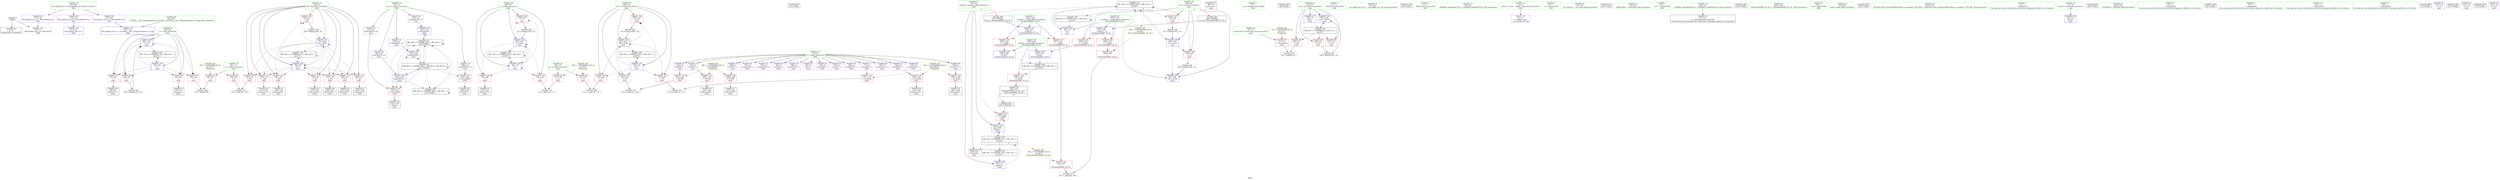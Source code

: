 digraph "SVFG" {
	label="SVFG";

	Node0x555d00a68c20 [shape=record,color=grey,label="{NodeID: 0\nNullPtr}"];
	Node0x555d00a68c20 -> Node0x555d00a84d80[style=solid];
	Node0x555d00a68c20 -> Node0x555d00a8bc40[style=solid];
	Node0x555d00a85530 [shape=record,color=red,label="{NodeID: 97\n97\<--60\n\<--i\nmain\n}"];
	Node0x555d00a85530 -> Node0x555d00a85120[style=solid];
	Node0x555d00a83680 [shape=record,color=green,label="{NodeID: 14\n10\<--11\nvis\<--vis_field_insensitive\nGlob }"];
	Node0x555d00a83680 -> Node0x555d00a87b40[style=solid];
	Node0x555d00a83680 -> Node0x555d00a87c10[style=solid];
	Node0x555d00a83680 -> Node0x555d00a87ce0[style=solid];
	Node0x555d00a83680 -> Node0x555d00a87db0[style=solid];
	Node0x555d00a83680 -> Node0x555d00a87e80[style=solid];
	Node0x555d00a86090 [shape=record,color=red,label="{NodeID: 111\n145\<--70\n\<--j22\nmain\n}"];
	Node0x555d00a86090 -> Node0x555d00a85390[style=solid];
	Node0x555d00a842d0 [shape=record,color=green,label="{NodeID: 28\n64\<--65\ni10\<--i10_field_insensitive\nmain\n}"];
	Node0x555d00a842d0 -> Node0x555d00a857a0[style=solid];
	Node0x555d00a842d0 -> Node0x555d00a85870[style=solid];
	Node0x555d00a842d0 -> Node0x555d00a85940[style=solid];
	Node0x555d00a842d0 -> Node0x555d00a85a10[style=solid];
	Node0x555d00a842d0 -> Node0x555d00a8c150[style=solid];
	Node0x555d00a842d0 -> Node0x555d00a8cb10[style=solid];
	Node0x555d00ab0070 [shape=record,color=black,label="{NodeID: 291\n84 = PHI()\n}"];
	Node0x555d00a90e50 [shape=record,color=grey,label="{NodeID: 208\n90 = cmp(88, 89, )\n}"];
	Node0x555d00a8b3c0 [shape=record,color=red,label="{NodeID: 125\n206\<--203\n\<--call63\nmain\n}"];
	Node0x555d00a8b3c0 -> Node0x555d00a8ca40[style=solid];
	Node0x555d00a84f80 [shape=record,color=black,label="{NodeID: 42\n49\<--73\nmain_ret\<--\nmain\n}"];
	Node0x555d00a8bfb0 [shape=record,color=blue,label="{NodeID: 139\n60\<--104\ni\<--inc\nmain\n}"];
	Node0x555d00a8bfb0 -> Node0x555d00a88b40[style=dashed];
	Node0x555d00a8bfb0 -> Node0x555d00a85460[style=dashed];
	Node0x555d00a8bfb0 -> Node0x555d00a85530[style=dashed];
	Node0x555d00a8bfb0 -> Node0x555d00a85600[style=dashed];
	Node0x555d00a8bfb0 -> Node0x555d00a8bfb0[style=dashed];
	Node0x555d00a8bfb0 -> Node0x555d00a9cac0[style=dashed];
	Node0x555d00a86b00 [shape=record,color=black,label="{NodeID: 56\n187\<--186\nidxprom53\<--\nmain\n}"];
	Node0x555d00a9e8c0 [shape=record,color=black,label="{NodeID: 236\nMR_28V_2 = PHI(MR_28V_3, MR_28V_1, )\npts\{110000 \}\n}"];
	Node0x555d00a9e8c0 -> Node0x555d00a989c0[style=dashed];
	Node0x555d00a9e8c0 -> Node0x555d00a9e8c0[style=dashed];
	Node0x555d00a8cb10 [shape=record,color=blue,label="{NodeID: 153\n64\<--210\ni10\<--inc65\nmain\n}"];
	Node0x555d00a8cb10 -> Node0x555d00a857a0[style=dashed];
	Node0x555d00a8cb10 -> Node0x555d00a85870[style=dashed];
	Node0x555d00a8cb10 -> Node0x555d00a85940[style=dashed];
	Node0x555d00a8cb10 -> Node0x555d00a85a10[style=dashed];
	Node0x555d00a8cb10 -> Node0x555d00a8cb10[style=dashed];
	Node0x555d00a8cb10 -> Node0x555d00a9d4c0[style=dashed];
	Node0x555d00a87660 [shape=record,color=purple,label="{NodeID: 70\n170\<--8\narrayidx42\<--v\nmain\n}"];
	Node0x555d00a881c0 [shape=record,color=purple,label="{NodeID: 84\n271\<--20\nllvm.global_ctors_0\<--llvm.global_ctors\nGlob }"];
	Node0x555d00a881c0 -> Node0x555d00a8ba40[style=solid];
	Node0x555d00a68f70 [shape=record,color=green,label="{NodeID: 1\n7\<--1\n__dso_handle\<--dummyObj\nGlob }"];
	Node0x555d00a85600 [shape=record,color=red,label="{NodeID: 98\n103\<--60\n\<--i\nmain\n}"];
	Node0x555d00a85600 -> Node0x555d00a899b0[style=solid];
	Node0x555d00a83750 [shape=record,color=green,label="{NodeID: 15\n20\<--24\nllvm.global_ctors\<--llvm.global_ctors_field_insensitive\nGlob }"];
	Node0x555d00a83750 -> Node0x555d00a881c0[style=solid];
	Node0x555d00a83750 -> Node0x555d00a882c0[style=solid];
	Node0x555d00a83750 -> Node0x555d00a883c0[style=solid];
	Node0x555d00a86160 [shape=record,color=red,label="{NodeID: 112\n155\<--70\n\<--j22\nmain\n}"];
	Node0x555d00a86160 -> Node0x555d00a86620[style=solid];
	Node0x555d00a843a0 [shape=record,color=green,label="{NodeID: 29\n66\<--67\nj\<--j_field_insensitive\nmain\n}"];
	Node0x555d00a843a0 -> Node0x555d00a85ae0[style=solid];
	Node0x555d00a843a0 -> Node0x555d00a85bb0[style=solid];
	Node0x555d00a843a0 -> Node0x555d00a85c80[style=solid];
	Node0x555d00a843a0 -> Node0x555d00a8c220[style=solid];
	Node0x555d00a843a0 -> Node0x555d00a8c3c0[style=solid];
	Node0x555d00ab01d0 [shape=record,color=black,label="{NodeID: 292\n85 = PHI()\n}"];
	Node0x555d00a90fd0 [shape=record,color=grey,label="{NodeID: 209\n112 = cmp(110, 111, )\n}"];
	Node0x555d00a8b490 [shape=record,color=red,label="{NodeID: 126\n259\<--239\n\<--retval\n_ZSt3maxIiERKT_S2_S2_\n}"];
	Node0x555d00a8b490 -> Node0x555d00a86ca0[style=solid];
	Node0x555d00a85050 [shape=record,color=black,label="{NodeID: 43\n93\<--92\nidxprom\<--\nmain\n}"];
	Node0x555d00a8c080 [shape=record,color=blue,label="{NodeID: 140\n62\<--73\nsolution\<--\nmain\n}"];
	Node0x555d00a8c080 -> Node0x555d00a98ec0[style=dashed];
	Node0x555d00a86bd0 [shape=record,color=black,label="{NodeID: 57\n191\<--190\nidxprom56\<--\nmain\n}"];
	Node0x555d00a9edc0 [shape=record,color=black,label="{NodeID: 237\nMR_20V_5 = PHI(MR_20V_9, MR_20V_4, )\npts\{69 \}\n|{|<s8>8}}"];
	Node0x555d00a9edc0 -> Node0x555d00a85d50[style=dashed];
	Node0x555d00a9edc0 -> Node0x555d00a85e20[style=dashed];
	Node0x555d00a9edc0 -> Node0x555d00a8b3c0[style=dashed];
	Node0x555d00a9edc0 -> Node0x555d00a8c490[style=dashed];
	Node0x555d00a9edc0 -> Node0x555d00a8c700[style=dashed];
	Node0x555d00a9edc0 -> Node0x555d00a8c8a0[style=dashed];
	Node0x555d00a9edc0 -> Node0x555d00a9dec0[style=dashed];
	Node0x555d00a9edc0 -> Node0x555d00a9edc0[style=dashed];
	Node0x555d00a9edc0:s8 -> Node0x555d00aa2050[style=dashed,color=red];
	Node0x555d00a8cbe0 [shape=record,color=blue,label="{NodeID: 154\n54\<--229\ntest\<--inc73\nmain\n}"];
	Node0x555d00a8cbe0 -> Node0x555d00a9c5c0[style=dashed];
	Node0x555d00a87730 [shape=record,color=purple,label="{NodeID: 71\n171\<--8\nsecond43\<--v\nmain\n}"];
	Node0x555d00a87730 -> Node0x555d00a8b080[style=solid];
	Node0x555d00a882c0 [shape=record,color=purple,label="{NodeID: 85\n272\<--20\nllvm.global_ctors_1\<--llvm.global_ctors\nGlob }"];
	Node0x555d00a882c0 -> Node0x555d00a8bb40[style=solid];
	Node0x555d00a692e0 [shape=record,color=green,label="{NodeID: 2\n12\<--1\n_ZSt3cin\<--dummyObj\nGlob }"];
	Node0x555d00a856d0 [shape=record,color=red,label="{NodeID: 99\n223\<--62\n\<--solution\nmain\n}"];
	Node0x555d00a83820 [shape=record,color=green,label="{NodeID: 16\n25\<--26\n__cxx_global_var_init\<--__cxx_global_var_init_field_insensitive\n}"];
	Node0x555d00a86230 [shape=record,color=red,label="{NodeID: 113\n168\<--70\n\<--j22\nmain\n}"];
	Node0x555d00a86230 -> Node0x555d00a867c0[style=solid];
	Node0x555d00a84470 [shape=record,color=green,label="{NodeID: 30\n68\<--69\ncrt\<--crt_field_insensitive\nmain\n|{|<s5>8}}"];
	Node0x555d00a84470 -> Node0x555d00a85d50[style=solid];
	Node0x555d00a84470 -> Node0x555d00a85e20[style=solid];
	Node0x555d00a84470 -> Node0x555d00a8c490[style=solid];
	Node0x555d00a84470 -> Node0x555d00a8c700[style=solid];
	Node0x555d00a84470 -> Node0x555d00a8c8a0[style=solid];
	Node0x555d00a84470:s5 -> Node0x555d00aaf820[style=solid,color=red];
	Node0x555d00ab02a0 [shape=record,color=black,label="{NodeID: 293\n96 = PHI()\n}"];
	Node0x555d00a91150 [shape=record,color=grey,label="{NodeID: 210\n82 = cmp(80, 81, )\n}"];
	Node0x555d00a8b560 [shape=record,color=red,label="{NodeID: 127\n247\<--241\n\<--__a.addr\n_ZSt3maxIiERKT_S2_S2_\n}"];
	Node0x555d00a8b560 -> Node0x555d00a8b8a0[style=solid];
	Node0x555d00a85120 [shape=record,color=black,label="{NodeID: 44\n98\<--97\nidxprom7\<--\nmain\n}"];
	Node0x555d00a8c150 [shape=record,color=blue,label="{NodeID: 141\n64\<--78\ni10\<--\nmain\n}"];
	Node0x555d00a8c150 -> Node0x555d00a857a0[style=dashed];
	Node0x555d00a8c150 -> Node0x555d00a85870[style=dashed];
	Node0x555d00a8c150 -> Node0x555d00a85940[style=dashed];
	Node0x555d00a8c150 -> Node0x555d00a85a10[style=dashed];
	Node0x555d00a8c150 -> Node0x555d00a8cb10[style=dashed];
	Node0x555d00a8c150 -> Node0x555d00a9d4c0[style=dashed];
	Node0x555d00a86ca0 [shape=record,color=black,label="{NodeID: 58\n236\<--259\n_ZSt3maxIiERKT_S2_S2__ret\<--\n_ZSt3maxIiERKT_S2_S2_\n|{<s0>8}}"];
	Node0x555d00a86ca0:s0 -> Node0x555d00ab03d0[style=solid,color=blue];
	Node0x555d00a8ccb0 [shape=record,color=blue,label="{NodeID: 155\n241\<--237\n__a.addr\<--__a\n_ZSt3maxIiERKT_S2_S2_\n}"];
	Node0x555d00a8ccb0 -> Node0x555d00a8b560[style=dashed];
	Node0x555d00a8ccb0 -> Node0x555d00a8b630[style=dashed];
	Node0x555d00a87800 [shape=record,color=purple,label="{NodeID: 72\n178\<--8\narrayidx47\<--v\nmain\n}"];
	Node0x555d00aa1db0 [shape=record,color=yellow,style=double,label="{NodeID: 252\n24V_1 = ENCHI(MR_24V_0)\npts\{90000 \}\nFun[main]}"];
	Node0x555d00aa1db0 -> Node0x555d00a8ad40[style=dashed];
	Node0x555d00aa1db0 -> Node0x555d00a8b150[style=dashed];
	Node0x555d00aa1db0 -> Node0x555d00a8b2f0[style=dashed];
	Node0x555d00a883c0 [shape=record,color=purple,label="{NodeID: 86\n273\<--20\nllvm.global_ctors_2\<--llvm.global_ctors\nGlob }"];
	Node0x555d00a883c0 -> Node0x555d00a8bc40[style=solid];
	Node0x555d00a69370 [shape=record,color=green,label="{NodeID: 3\n13\<--1\n_ZSt4cout\<--dummyObj\nGlob }"];
	Node0x555d00a857a0 [shape=record,color=red,label="{NodeID: 100\n110\<--64\n\<--i10\nmain\n}"];
	Node0x555d00a857a0 -> Node0x555d00a90fd0[style=solid];
	Node0x555d00a83920 [shape=record,color=green,label="{NodeID: 17\n29\<--30\n_ZNSt8ios_base4InitC1Ev\<--_ZNSt8ios_base4InitC1Ev_field_insensitive\n}"];
	Node0x555d00a86300 [shape=record,color=red,label="{NodeID: 114\n176\<--70\n\<--j22\nmain\n}"];
	Node0x555d00a86300 -> Node0x555d00a86890[style=solid];
	Node0x555d00a84540 [shape=record,color=green,label="{NodeID: 31\n70\<--71\nj22\<--j22_field_insensitive\nmain\n}"];
	Node0x555d00a84540 -> Node0x555d00a85ef0[style=solid];
	Node0x555d00a84540 -> Node0x555d00a85fc0[style=solid];
	Node0x555d00a84540 -> Node0x555d00a86090[style=solid];
	Node0x555d00a84540 -> Node0x555d00a86160[style=solid];
	Node0x555d00a84540 -> Node0x555d00a86230[style=solid];
	Node0x555d00a84540 -> Node0x555d00a86300[style=solid];
	Node0x555d00a84540 -> Node0x555d00a863d0[style=solid];
	Node0x555d00a84540 -> Node0x555d00a8ac70[style=solid];
	Node0x555d00a84540 -> Node0x555d00a8c560[style=solid];
	Node0x555d00a84540 -> Node0x555d00a8c970[style=solid];
	Node0x555d00ab03d0 [shape=record,color=black,label="{NodeID: 294\n203 = PHI(236, )\n}"];
	Node0x555d00ab03d0 -> Node0x555d00a8b3c0[style=solid];
	Node0x555d00a912d0 [shape=record,color=grey,label="{NodeID: 211\n251 = cmp(248, 250, )\n}"];
	Node0x555d00a8b630 [shape=record,color=red,label="{NodeID: 128\n256\<--241\n\<--__a.addr\n_ZSt3maxIiERKT_S2_S2_\n}"];
	Node0x555d00a8b630 -> Node0x555d00a8cf20[style=solid];
	Node0x555d00a851f0 [shape=record,color=black,label="{NodeID: 45\n121\<--120\nidxprom17\<--\nmain\n}"];
	Node0x555d00a8c220 [shape=record,color=blue,label="{NodeID: 142\n66\<--78\nj\<--\nmain\n}"];
	Node0x555d00a8c220 -> Node0x555d00a85ae0[style=dashed];
	Node0x555d00a8c220 -> Node0x555d00a85bb0[style=dashed];
	Node0x555d00a8c220 -> Node0x555d00a85c80[style=dashed];
	Node0x555d00a8c220 -> Node0x555d00a8c220[style=dashed];
	Node0x555d00a8c220 -> Node0x555d00a8c3c0[style=dashed];
	Node0x555d00a8c220 -> Node0x555d00a9d9c0[style=dashed];
	Node0x555d00a86d70 [shape=record,color=purple,label="{NodeID: 59\n31\<--4\n\<--_ZStL8__ioinit\n__cxx_global_var_init\n}"];
	Node0x555d00a8cd80 [shape=record,color=blue,label="{NodeID: 156\n243\<--238\n__b.addr\<--__b\n_ZSt3maxIiERKT_S2_S2_\n}"];
	Node0x555d00a8cd80 -> Node0x555d00a8b700[style=dashed];
	Node0x555d00a8cd80 -> Node0x555d00a8b7d0[style=dashed];
	Node0x555d00a878d0 [shape=record,color=purple,label="{NodeID: 73\n179\<--8\nfirst48\<--v\nmain\n}"];
	Node0x555d00a878d0 -> Node0x555d00a8b150[style=solid];
	Node0x555d00aa1e90 [shape=record,color=yellow,style=double,label="{NodeID: 253\n26V_1 = ENCHI(MR_26V_0)\npts\{90001 \}\nFun[main]}"];
	Node0x555d00aa1e90 -> Node0x555d00a8ae10[style=dashed];
	Node0x555d00aa1e90 -> Node0x555d00a8afb0[style=dashed];
	Node0x555d00aa1e90 -> Node0x555d00a8b080[style=dashed];
	Node0x555d00a884c0 [shape=record,color=red,label="{NodeID: 87\n81\<--52\n\<--testsCount\nmain\n}"];
	Node0x555d00a884c0 -> Node0x555d00a91150[style=solid];
	Node0x555d00a69070 [shape=record,color=green,label="{NodeID: 4\n14\<--1\n.str\<--dummyObj\nGlob }"];
	Node0x555d00a85870 [shape=record,color=red,label="{NodeID: 101\n142\<--64\n\<--i10\nmain\n}"];
	Node0x555d00a85870 -> Node0x555d00a915d0[style=solid];
	Node0x555d00a83a20 [shape=record,color=green,label="{NodeID: 18\n35\<--36\n__cxa_atexit\<--__cxa_atexit_field_insensitive\n}"];
	Node0x555d0081d340 [shape=record,color=black,label="{NodeID: 281\n214 = PHI()\n}"];
	Node0x555d00a863d0 [shape=record,color=red,label="{NodeID: 115\n186\<--70\n\<--j22\nmain\n}"];
	Node0x555d00a863d0 -> Node0x555d00a86b00[style=solid];
	Node0x555d00a84610 [shape=record,color=green,label="{NodeID: 32\n75\<--76\n_ZNSirsERi\<--_ZNSirsERi_field_insensitive\n}"];
	Node0x555d00a91450 [shape=record,color=grey,label="{NodeID: 212\n174 = cmp(172, 173, )\n}"];
	Node0x555d00a8b700 [shape=record,color=red,label="{NodeID: 129\n249\<--243\n\<--__b.addr\n_ZSt3maxIiERKT_S2_S2_\n}"];
	Node0x555d00a8b700 -> Node0x555d00a8b970[style=solid];
	Node0x555d00a852c0 [shape=record,color=black,label="{NodeID: 46\n138\<--137\nidxprom26\<--\nmain\n}"];
	Node0x555d00a8c2f0 [shape=record,color=blue,label="{NodeID: 143\n122\<--124\narrayidx18\<--\nmain\n}"];
	Node0x555d00a8c2f0 -> Node0x555d00a989c0[style=dashed];
	Node0x555d00a86e40 [shape=record,color=purple,label="{NodeID: 60\n94\<--8\narrayidx\<--v\nmain\n}"];
	Node0x555d00a9fcc0 [shape=record,color=black,label="{NodeID: 240\nMR_32V_3 = PHI(MR_32V_4, MR_32V_2, )\npts\{240 \}\n}"];
	Node0x555d00a9fcc0 -> Node0x555d00a8b490[style=dashed];
	Node0x555d00a8ce50 [shape=record,color=blue,label="{NodeID: 157\n239\<--253\nretval\<--\n_ZSt3maxIiERKT_S2_S2_\n}"];
	Node0x555d00a8ce50 -> Node0x555d00a9fcc0[style=dashed];
	Node0x555d00a879a0 [shape=record,color=purple,label="{NodeID: 74\n188\<--8\narrayidx54\<--v\nmain\n}"];
	Node0x555d00a88590 [shape=record,color=red,label="{NodeID: 88\n80\<--54\n\<--test\nmain\n}"];
	Node0x555d00a88590 -> Node0x555d00a91150[style=solid];
	Node0x555d00a69100 [shape=record,color=green,label="{NodeID: 5\n16\<--1\n.str.1\<--dummyObj\nGlob }"];
	Node0x555d00a85940 [shape=record,color=red,label="{NodeID: 102\n173\<--64\n\<--i10\nmain\n}"];
	Node0x555d00a85940 -> Node0x555d00a91450[style=solid];
	Node0x555d00a83b20 [shape=record,color=green,label="{NodeID: 19\n34\<--40\n_ZNSt8ios_base4InitD1Ev\<--_ZNSt8ios_base4InitD1Ev_field_insensitive\n}"];
	Node0x555d00a83b20 -> Node0x555d00a84e80[style=solid];
	Node0x555d00aae960 [shape=record,color=black,label="{NodeID: 282\n218 = PHI()\n}"];
	Node0x555d00a8ac70 [shape=record,color=red,label="{NodeID: 116\n199\<--70\n\<--j22\nmain\n}"];
	Node0x555d00a8ac70 -> Node0x555d00a89830[style=solid];
	Node0x555d00a84710 [shape=record,color=green,label="{NodeID: 33\n204\<--205\n_ZSt3maxIiERKT_S2_S2_\<--_ZSt3maxIiERKT_S2_S2__field_insensitive\n}"];
	Node0x555d00a915d0 [shape=record,color=grey,label="{NodeID: 213\n143 = cmp(141, 142, )\n}"];
	Node0x555d00a8b7d0 [shape=record,color=red,label="{NodeID: 130\n253\<--243\n\<--__b.addr\n_ZSt3maxIiERKT_S2_S2_\n}"];
	Node0x555d00a8b7d0 -> Node0x555d00a8ce50[style=solid];
	Node0x555d00a85390 [shape=record,color=black,label="{NodeID: 47\n146\<--145\nidxprom30\<--\nmain\n}"];
	Node0x555d00a9bbc0 [shape=record,color=black,label="{NodeID: 227\nMR_28V_8 = PHI(MR_28V_7, MR_28V_6, MR_28V_6, )\npts\{110000 \}\n}"];
	Node0x555d00a9bbc0 -> Node0x555d00a8aee0[style=dashed];
	Node0x555d00a9bbc0 -> Node0x555d00a8b220[style=dashed];
	Node0x555d00a9bbc0 -> Node0x555d00a8c630[style=dashed];
	Node0x555d00a9bbc0 -> Node0x555d00a8c7d0[style=dashed];
	Node0x555d00a9bbc0 -> Node0x555d00a989c0[style=dashed];
	Node0x555d00a9bbc0 -> Node0x555d00a9bbc0[style=dashed];
	Node0x555d00a9bbc0 -> Node0x555d00a9e8c0[style=dashed];
	Node0x555d00a8c3c0 [shape=record,color=blue,label="{NodeID: 144\n66\<--127\nj\<--inc20\nmain\n}"];
	Node0x555d00a8c3c0 -> Node0x555d00a85ae0[style=dashed];
	Node0x555d00a8c3c0 -> Node0x555d00a85bb0[style=dashed];
	Node0x555d00a8c3c0 -> Node0x555d00a85c80[style=dashed];
	Node0x555d00a8c3c0 -> Node0x555d00a8c220[style=dashed];
	Node0x555d00a8c3c0 -> Node0x555d00a8c3c0[style=dashed];
	Node0x555d00a8c3c0 -> Node0x555d00a9d9c0[style=dashed];
	Node0x555d00a86f10 [shape=record,color=purple,label="{NodeID: 61\n95\<--8\nfirst\<--v\nmain\n}"];
	Node0x555d00a8cf20 [shape=record,color=blue,label="{NodeID: 158\n239\<--256\nretval\<--\n_ZSt3maxIiERKT_S2_S2_\n}"];
	Node0x555d00a8cf20 -> Node0x555d00a9fcc0[style=dashed];
	Node0x555d00a87a70 [shape=record,color=purple,label="{NodeID: 75\n189\<--8\nfirst55\<--v\nmain\n}"];
	Node0x555d00a87a70 -> Node0x555d00a8b2f0[style=solid];
	Node0x555d00aa2050 [shape=record,color=yellow,style=double,label="{NodeID: 255\n20V_1 = ENCHI(MR_20V_0)\npts\{69 \}\nFun[_ZSt3maxIiERKT_S2_S2_]}"];
	Node0x555d00aa2050 -> Node0x555d00a8b970[style=dashed];
	Node0x555d00a88660 [shape=record,color=red,label="{NodeID: 89\n217\<--54\n\<--test\nmain\n}"];
	Node0x555d00a6a340 [shape=record,color=green,label="{NodeID: 6\n18\<--1\n.str.2\<--dummyObj\nGlob }"];
	Node0x555d00a85a10 [shape=record,color=red,label="{NodeID: 103\n209\<--64\n\<--i10\nmain\n}"];
	Node0x555d00a85a10 -> Node0x555d00a89b30[style=solid];
	Node0x555d00a83c20 [shape=record,color=green,label="{NodeID: 20\n47\<--48\nmain\<--main_field_insensitive\n}"];
	Node0x555d00aaf390 [shape=record,color=black,label="{NodeID: 283\n222 = PHI()\n}"];
	Node0x555d00a8ad40 [shape=record,color=red,label="{NodeID: 117\n141\<--140\n\<--first28\nmain\n}"];
	Node0x555d00a8ad40 -> Node0x555d00a915d0[style=solid];
	Node0x555d00a84810 [shape=record,color=green,label="{NodeID: 34\n215\<--216\n_ZStlsISt11char_traitsIcEERSt13basic_ostreamIcT_ES5_PKc\<--_ZStlsISt11char_traitsIcEERSt13basic_ostreamIcT_ES5_PKc_field_insensitive\n}"];
	Node0x555d00a91750 [shape=record,color=grey,label="{NodeID: 214\n135 = cmp(133, 134, )\n}"];
	Node0x555d00a8b8a0 [shape=record,color=red,label="{NodeID: 131\n248\<--247\n\<--\n_ZSt3maxIiERKT_S2_S2_\n}"];
	Node0x555d00a8b8a0 -> Node0x555d00a912d0[style=solid];
	Node0x555d00a86480 [shape=record,color=black,label="{NodeID: 48\n150\<--149\nidxprom33\<--\nmain\n}"];
	Node0x555d00a8c490 [shape=record,color=blue,label="{NodeID: 145\n68\<--73\ncrt\<--\nmain\n}"];
	Node0x555d00a8c490 -> Node0x555d00a9edc0[style=dashed];
	Node0x555d00a86fe0 [shape=record,color=purple,label="{NodeID: 62\n99\<--8\narrayidx8\<--v\nmain\n}"];
	Node0x555d00aa14f0 [shape=record,color=yellow,style=double,label="{NodeID: 242\n4V_1 = ENCHI(MR_4V_0)\npts\{53 \}\nFun[main]}"];
	Node0x555d00aa14f0 -> Node0x555d00a884c0[style=dashed];
	Node0x555d00a87b40 [shape=record,color=purple,label="{NodeID: 76\n122\<--10\narrayidx18\<--vis\nmain\n}"];
	Node0x555d00a87b40 -> Node0x555d00a8c2f0[style=solid];
	Node0x555d00a88730 [shape=record,color=red,label="{NodeID: 90\n228\<--54\n\<--test\nmain\n}"];
	Node0x555d00a88730 -> Node0x555d00a90cd0[style=solid];
	Node0x555d00a6a3d0 [shape=record,color=green,label="{NodeID: 7\n21\<--1\n\<--dummyObj\nCan only get source location for instruction, argument, global var or function.}"];
	Node0x555d00a85ae0 [shape=record,color=red,label="{NodeID: 104\n116\<--66\n\<--j\nmain\n}"];
	Node0x555d00a85ae0 -> Node0x555d00a918d0[style=solid];
	Node0x555d00a83d20 [shape=record,color=green,label="{NodeID: 21\n50\<--51\nretval\<--retval_field_insensitive\nmain\n}"];
	Node0x555d00a83d20 -> Node0x555d00a8bd40[style=solid];
	Node0x555d00aaf490 [shape=record,color=black,label="{NodeID: 284\n224 = PHI()\n}"];
	Node0x555d00a896b0 [shape=record,color=grey,label="{NodeID: 201\n195 = Binary(194, 78, )\n}"];
	Node0x555d00a896b0 -> Node0x555d00a8c8a0[style=solid];
	Node0x555d00a8ae10 [shape=record,color=red,label="{NodeID: 118\n149\<--148\n\<--second32\nmain\n}"];
	Node0x555d00a8ae10 -> Node0x555d00a86480[style=solid];
	Node0x555d00a84910 [shape=record,color=green,label="{NodeID: 35\n219\<--220\n_ZNSolsEi\<--_ZNSolsEi_field_insensitive\n}"];
	Node0x555d00a918d0 [shape=record,color=grey,label="{NodeID: 215\n118 = cmp(116, 117, )\n}"];
	Node0x555d00a8b970 [shape=record,color=red,label="{NodeID: 132\n250\<--249\n\<--\n_ZSt3maxIiERKT_S2_S2_\n}"];
	Node0x555d00a8b970 -> Node0x555d00a912d0[style=solid];
	Node0x555d00a86550 [shape=record,color=black,label="{NodeID: 49\n153\<--152\ntobool\<--\nmain\n}"];
	Node0x555d00a9c5c0 [shape=record,color=black,label="{NodeID: 229\nMR_6V_3 = PHI(MR_6V_4, MR_6V_2, )\npts\{55 \}\n}"];
	Node0x555d00a9c5c0 -> Node0x555d00a88590[style=dashed];
	Node0x555d00a9c5c0 -> Node0x555d00a88660[style=dashed];
	Node0x555d00a9c5c0 -> Node0x555d00a88730[style=dashed];
	Node0x555d00a9c5c0 -> Node0x555d00a8cbe0[style=dashed];
	Node0x555d00a8c560 [shape=record,color=blue,label="{NodeID: 146\n70\<--78\nj22\<--\nmain\n}"];
	Node0x555d00a8c560 -> Node0x555d00a85ef0[style=dashed];
	Node0x555d00a8c560 -> Node0x555d00a85fc0[style=dashed];
	Node0x555d00a8c560 -> Node0x555d00a86090[style=dashed];
	Node0x555d00a8c560 -> Node0x555d00a86160[style=dashed];
	Node0x555d00a8c560 -> Node0x555d00a86230[style=dashed];
	Node0x555d00a8c560 -> Node0x555d00a86300[style=dashed];
	Node0x555d00a8c560 -> Node0x555d00a863d0[style=dashed];
	Node0x555d00a8c560 -> Node0x555d00a8ac70[style=dashed];
	Node0x555d00a8c560 -> Node0x555d00a8c560[style=dashed];
	Node0x555d00a8c560 -> Node0x555d00a8c970[style=dashed];
	Node0x555d00a8c560 -> Node0x555d00a9e3c0[style=dashed];
	Node0x555d00a870b0 [shape=record,color=purple,label="{NodeID: 63\n100\<--8\nsecond\<--v\nmain\n}"];
	Node0x555d00a87c10 [shape=record,color=purple,label="{NodeID: 77\n151\<--10\narrayidx34\<--vis\nmain\n}"];
	Node0x555d00a87c10 -> Node0x555d00a8aee0[style=solid];
	Node0x555d00a88800 [shape=record,color=red,label="{NodeID: 91\n89\<--56\n\<--n\nmain\n}"];
	Node0x555d00a88800 -> Node0x555d00a90e50[style=solid];
	Node0x555d00a6a460 [shape=record,color=green,label="{NodeID: 8\n73\<--1\n\<--dummyObj\nCan only get source location for instruction, argument, global var or function.}"];
	Node0x555d00a85bb0 [shape=record,color=red,label="{NodeID: 105\n120\<--66\n\<--j\nmain\n}"];
	Node0x555d00a85bb0 -> Node0x555d00a851f0[style=solid];
	Node0x555d00a83df0 [shape=record,color=green,label="{NodeID: 22\n52\<--53\ntestsCount\<--testsCount_field_insensitive\nmain\n}"];
	Node0x555d00a83df0 -> Node0x555d00a884c0[style=solid];
	Node0x555d00aaf590 [shape=record,color=black,label="{NodeID: 285\n226 = PHI()\n}"];
	Node0x555d00a89830 [shape=record,color=grey,label="{NodeID: 202\n200 = Binary(199, 78, )\n}"];
	Node0x555d00a89830 -> Node0x555d00a8c970[style=solid];
	Node0x555d00a8aee0 [shape=record,color=red,label="{NodeID: 119\n152\<--151\n\<--arrayidx34\nmain\n}"];
	Node0x555d00a8aee0 -> Node0x555d00a86550[style=solid];
	Node0x555d00a84a10 [shape=record,color=green,label="{NodeID: 36\n239\<--240\nretval\<--retval_field_insensitive\n_ZSt3maxIiERKT_S2_S2_\n}"];
	Node0x555d00a84a10 -> Node0x555d00a8b490[style=solid];
	Node0x555d00a84a10 -> Node0x555d00a8ce50[style=solid];
	Node0x555d00a84a10 -> Node0x555d00a8cf20[style=solid];
	Node0x555d00a8ba40 [shape=record,color=blue,label="{NodeID: 133\n271\<--21\nllvm.global_ctors_0\<--\nGlob }"];
	Node0x555d00a86620 [shape=record,color=black,label="{NodeID: 50\n156\<--155\nidxprom35\<--\nmain\n}"];
	Node0x555d00a9cac0 [shape=record,color=black,label="{NodeID: 230\nMR_12V_2 = PHI(MR_12V_4, MR_12V_1, )\npts\{61 \}\n}"];
	Node0x555d00a9cac0 -> Node0x555d00a8bee0[style=dashed];
	Node0x555d00a8c630 [shape=record,color=blue,label="{NodeID: 147\n161\<--163\narrayidx39\<--\nmain\n}"];
	Node0x555d00a8c630 -> Node0x555d00a9bbc0[style=dashed];
	Node0x555d00a87180 [shape=record,color=purple,label="{NodeID: 64\n139\<--8\narrayidx27\<--v\nmain\n}"];
	Node0x555d00aa16b0 [shape=record,color=yellow,style=double,label="{NodeID: 244\n8V_1 = ENCHI(MR_8V_0)\npts\{57 \}\nFun[main]}"];
	Node0x555d00aa16b0 -> Node0x555d00a88800[style=dashed];
	Node0x555d00aa16b0 -> Node0x555d00a888d0[style=dashed];
	Node0x555d00a87ce0 [shape=record,color=purple,label="{NodeID: 78\n161\<--10\narrayidx39\<--vis\nmain\n}"];
	Node0x555d00a87ce0 -> Node0x555d00a8c630[style=solid];
	Node0x555d00a888d0 [shape=record,color=red,label="{NodeID: 92\n134\<--56\n\<--n\nmain\n}"];
	Node0x555d00a888d0 -> Node0x555d00a91750[style=solid];
	Node0x555d00a6a4f0 [shape=record,color=green,label="{NodeID: 9\n78\<--1\n\<--dummyObj\nCan only get source location for instruction, argument, global var or function.}"];
	Node0x555d00a85c80 [shape=record,color=red,label="{NodeID: 106\n126\<--66\n\<--j\nmain\n}"];
	Node0x555d00a85c80 -> Node0x555d00a909d0[style=solid];
	Node0x555d00a83ec0 [shape=record,color=green,label="{NodeID: 23\n54\<--55\ntest\<--test_field_insensitive\nmain\n}"];
	Node0x555d00a83ec0 -> Node0x555d00a88590[style=solid];
	Node0x555d00a83ec0 -> Node0x555d00a88660[style=solid];
	Node0x555d00a83ec0 -> Node0x555d00a88730[style=solid];
	Node0x555d00a83ec0 -> Node0x555d00a8be10[style=solid];
	Node0x555d00a83ec0 -> Node0x555d00a8cbe0[style=solid];
	Node0x555d00aaf660 [shape=record,color=black,label="{NodeID: 286\n237 = PHI(62, )\n0th arg _ZSt3maxIiERKT_S2_S2_ }"];
	Node0x555d00aaf660 -> Node0x555d00a8ccb0[style=solid];
	Node0x555d00a899b0 [shape=record,color=grey,label="{NodeID: 203\n104 = Binary(103, 78, )\n}"];
	Node0x555d00a899b0 -> Node0x555d00a8bfb0[style=solid];
	Node0x555d00a8afb0 [shape=record,color=red,label="{NodeID: 120\n159\<--158\n\<--second37\nmain\n}"];
	Node0x555d00a8afb0 -> Node0x555d00a866f0[style=solid];
	Node0x555d00a84ae0 [shape=record,color=green,label="{NodeID: 37\n241\<--242\n__a.addr\<--__a.addr_field_insensitive\n_ZSt3maxIiERKT_S2_S2_\n}"];
	Node0x555d00a84ae0 -> Node0x555d00a8b560[style=solid];
	Node0x555d00a84ae0 -> Node0x555d00a8b630[style=solid];
	Node0x555d00a84ae0 -> Node0x555d00a8ccb0[style=solid];
	Node0x555d00a989c0 [shape=record,color=black,label="{NodeID: 217\nMR_28V_4 = PHI(MR_28V_5, MR_28V_3, )\npts\{110000 \}\n}"];
	Node0x555d00a989c0 -> Node0x555d00a8aee0[style=dashed];
	Node0x555d00a989c0 -> Node0x555d00a8c2f0[style=dashed];
	Node0x555d00a989c0 -> Node0x555d00a8c630[style=dashed];
	Node0x555d00a989c0 -> Node0x555d00a989c0[style=dashed];
	Node0x555d00a989c0 -> Node0x555d00a9bbc0[style=dashed];
	Node0x555d00a989c0 -> Node0x555d00a9e8c0[style=dashed];
	Node0x555d00a8bb40 [shape=record,color=blue,label="{NodeID: 134\n272\<--22\nllvm.global_ctors_1\<--_GLOBAL__sub_I_Penguinsheaven_0_0.cpp\nGlob }"];
	Node0x555d00a866f0 [shape=record,color=black,label="{NodeID: 51\n160\<--159\nidxprom38\<--\nmain\n}"];
	Node0x555d00a9cfc0 [shape=record,color=black,label="{NodeID: 231\nMR_14V_2 = PHI(MR_14V_4, MR_14V_1, )\npts\{63 \}\n}"];
	Node0x555d00a9cfc0 -> Node0x555d00a8c080[style=dashed];
	Node0x555d00a8c700 [shape=record,color=blue,label="{NodeID: 148\n68\<--165\ncrt\<--inc40\nmain\n}"];
	Node0x555d00a8c700 -> Node0x555d00a85e20[style=dashed];
	Node0x555d00a8c700 -> Node0x555d00a8c8a0[style=dashed];
	Node0x555d00a8c700 -> Node0x555d00a9edc0[style=dashed];
	Node0x555d00a87250 [shape=record,color=purple,label="{NodeID: 65\n140\<--8\nfirst28\<--v\nmain\n}"];
	Node0x555d00a87250 -> Node0x555d00a8ad40[style=solid];
	Node0x555d00aa1790 [shape=record,color=yellow,style=double,label="{NodeID: 245\n10V_1 = ENCHI(MR_10V_0)\npts\{59 \}\nFun[main]}"];
	Node0x555d00aa1790 -> Node0x555d00a889a0[style=dashed];
	Node0x555d00aa1790 -> Node0x555d00a88a70[style=dashed];
	Node0x555d00a87db0 [shape=record,color=purple,label="{NodeID: 79\n182\<--10\narrayidx50\<--vis\nmain\n}"];
	Node0x555d00a87db0 -> Node0x555d00a8b220[style=solid];
	Node0x555d00aa2430 [shape=record,color=yellow,style=double,label="{NodeID: 259\n14V_1 = ENCHI(MR_14V_0)\npts\{63 \}\nFun[_ZSt3maxIiERKT_S2_S2_]}"];
	Node0x555d00aa2430 -> Node0x555d00a8b8a0[style=dashed];
	Node0x555d00a889a0 [shape=record,color=red,label="{NodeID: 93\n111\<--58\n\<--m\nmain\n}"];
	Node0x555d00a889a0 -> Node0x555d00a90fd0[style=solid];
	Node0x555d00a83440 [shape=record,color=green,label="{NodeID: 10\n124\<--1\n\<--dummyObj\nCan only get source location for instruction, argument, global var or function.}"];
	Node0x555d00a85d50 [shape=record,color=red,label="{NodeID: 107\n164\<--68\n\<--crt\nmain\n}"];
	Node0x555d00a85d50 -> Node0x555d00a90b50[style=solid];
	Node0x555d00a83f90 [shape=record,color=green,label="{NodeID: 24\n56\<--57\nn\<--n_field_insensitive\nmain\n}"];
	Node0x555d00a83f90 -> Node0x555d00a88800[style=solid];
	Node0x555d00a83f90 -> Node0x555d00a888d0[style=solid];
	Node0x555d00aaf820 [shape=record,color=black,label="{NodeID: 287\n238 = PHI(68, )\n1st arg _ZSt3maxIiERKT_S2_S2_ }"];
	Node0x555d00aaf820 -> Node0x555d00a8cd80[style=solid];
	Node0x555d00a89b30 [shape=record,color=grey,label="{NodeID: 204\n210 = Binary(209, 78, )\n}"];
	Node0x555d00a89b30 -> Node0x555d00a8cb10[style=solid];
	Node0x555d00a8b080 [shape=record,color=red,label="{NodeID: 121\n172\<--171\n\<--second43\nmain\n}"];
	Node0x555d00a8b080 -> Node0x555d00a91450[style=solid];
	Node0x555d00a84bb0 [shape=record,color=green,label="{NodeID: 38\n243\<--244\n__b.addr\<--__b.addr_field_insensitive\n_ZSt3maxIiERKT_S2_S2_\n}"];
	Node0x555d00a84bb0 -> Node0x555d00a8b700[style=solid];
	Node0x555d00a84bb0 -> Node0x555d00a8b7d0[style=solid];
	Node0x555d00a84bb0 -> Node0x555d00a8cd80[style=solid];
	Node0x555d00a98ec0 [shape=record,color=black,label="{NodeID: 218\nMR_14V_4 = PHI(MR_14V_5, MR_14V_3, )\npts\{63 \}\n|{|<s4>8}}"];
	Node0x555d00a98ec0 -> Node0x555d00a856d0[style=dashed];
	Node0x555d00a98ec0 -> Node0x555d00a8b3c0[style=dashed];
	Node0x555d00a98ec0 -> Node0x555d00a8ca40[style=dashed];
	Node0x555d00a98ec0 -> Node0x555d00a9cfc0[style=dashed];
	Node0x555d00a98ec0:s4 -> Node0x555d00aa2430[style=dashed,color=red];
	Node0x555d00a8bc40 [shape=record,color=blue, style = dotted,label="{NodeID: 135\n273\<--3\nllvm.global_ctors_2\<--dummyVal\nGlob }"];
	Node0x555d00a867c0 [shape=record,color=black,label="{NodeID: 52\n169\<--168\nidxprom41\<--\nmain\n}"];
	Node0x555d00a9d4c0 [shape=record,color=black,label="{NodeID: 232\nMR_16V_2 = PHI(MR_16V_4, MR_16V_1, )\npts\{65 \}\n}"];
	Node0x555d00a9d4c0 -> Node0x555d00a8c150[style=dashed];
	Node0x555d00a8c7d0 [shape=record,color=blue,label="{NodeID: 149\n192\<--163\narrayidx57\<--\nmain\n}"];
	Node0x555d00a8c7d0 -> Node0x555d00a8aee0[style=dashed];
	Node0x555d00a8c7d0 -> Node0x555d00a8c630[style=dashed];
	Node0x555d00a8c7d0 -> Node0x555d00a989c0[style=dashed];
	Node0x555d00a8c7d0 -> Node0x555d00a9bbc0[style=dashed];
	Node0x555d00a8c7d0 -> Node0x555d00a9e8c0[style=dashed];
	Node0x555d00a87320 [shape=record,color=purple,label="{NodeID: 66\n147\<--8\narrayidx31\<--v\nmain\n}"];
	Node0x555d00a87e80 [shape=record,color=purple,label="{NodeID: 80\n192\<--10\narrayidx57\<--vis\nmain\n}"];
	Node0x555d00a87e80 -> Node0x555d00a8c7d0[style=solid];
	Node0x555d00a88a70 [shape=record,color=red,label="{NodeID: 94\n117\<--58\n\<--m\nmain\n}"];
	Node0x555d00a88a70 -> Node0x555d00a918d0[style=solid];
	Node0x555d00a834d0 [shape=record,color=green,label="{NodeID: 11\n163\<--1\n\<--dummyObj\nCan only get source location for instruction, argument, global var or function.}"];
	Node0x555d00a85e20 [shape=record,color=red,label="{NodeID: 108\n194\<--68\n\<--crt\nmain\n}"];
	Node0x555d00a85e20 -> Node0x555d00a896b0[style=solid];
	Node0x555d00a84060 [shape=record,color=green,label="{NodeID: 25\n58\<--59\nm\<--m_field_insensitive\nmain\n}"];
	Node0x555d00a84060 -> Node0x555d00a889a0[style=solid];
	Node0x555d00a84060 -> Node0x555d00a88a70[style=solid];
	Node0x555d00aafd70 [shape=record,color=black,label="{NodeID: 288\n74 = PHI()\n}"];
	Node0x555d00a909d0 [shape=record,color=grey,label="{NodeID: 205\n127 = Binary(126, 78, )\n}"];
	Node0x555d00a909d0 -> Node0x555d00a8c3c0[style=solid];
	Node0x555d00a8b150 [shape=record,color=red,label="{NodeID: 122\n180\<--179\n\<--first48\nmain\n}"];
	Node0x555d00a8b150 -> Node0x555d00a86960[style=solid];
	Node0x555d00a84c80 [shape=record,color=green,label="{NodeID: 39\n22\<--267\n_GLOBAL__sub_I_Penguinsheaven_0_0.cpp\<--_GLOBAL__sub_I_Penguinsheaven_0_0.cpp_field_insensitive\n}"];
	Node0x555d00a84c80 -> Node0x555d00a8bb40[style=solid];
	Node0x555d00a8bd40 [shape=record,color=blue,label="{NodeID: 136\n50\<--73\nretval\<--\nmain\n}"];
	Node0x555d00a86890 [shape=record,color=black,label="{NodeID: 53\n177\<--176\nidxprom46\<--\nmain\n}"];
	Node0x555d00a9d9c0 [shape=record,color=black,label="{NodeID: 233\nMR_18V_2 = PHI(MR_18V_3, MR_18V_1, )\npts\{67 \}\n}"];
	Node0x555d00a9d9c0 -> Node0x555d00a8c220[style=dashed];
	Node0x555d00a9d9c0 -> Node0x555d00a9d9c0[style=dashed];
	Node0x555d00a8c8a0 [shape=record,color=blue,label="{NodeID: 150\n68\<--195\ncrt\<--inc58\nmain\n}"];
	Node0x555d00a8c8a0 -> Node0x555d00a9edc0[style=dashed];
	Node0x555d00a873f0 [shape=record,color=purple,label="{NodeID: 67\n148\<--8\nsecond32\<--v\nmain\n}"];
	Node0x555d00a873f0 -> Node0x555d00a8ae10[style=solid];
	Node0x555d00a87f50 [shape=record,color=purple,label="{NodeID: 81\n213\<--14\n\<--.str\nmain\n}"];
	Node0x555d00a88b40 [shape=record,color=red,label="{NodeID: 95\n88\<--60\n\<--i\nmain\n}"];
	Node0x555d00a88b40 -> Node0x555d00a90e50[style=solid];
	Node0x555d00a83560 [shape=record,color=green,label="{NodeID: 12\n4\<--6\n_ZStL8__ioinit\<--_ZStL8__ioinit_field_insensitive\nGlob }"];
	Node0x555d00a83560 -> Node0x555d00a86d70[style=solid];
	Node0x555d00a85ef0 [shape=record,color=red,label="{NodeID: 109\n133\<--70\n\<--j22\nmain\n}"];
	Node0x555d00a85ef0 -> Node0x555d00a91750[style=solid];
	Node0x555d00a84130 [shape=record,color=green,label="{NodeID: 26\n60\<--61\ni\<--i_field_insensitive\nmain\n}"];
	Node0x555d00a84130 -> Node0x555d00a88b40[style=solid];
	Node0x555d00a84130 -> Node0x555d00a85460[style=solid];
	Node0x555d00a84130 -> Node0x555d00a85530[style=solid];
	Node0x555d00a84130 -> Node0x555d00a85600[style=solid];
	Node0x555d00a84130 -> Node0x555d00a8bee0[style=solid];
	Node0x555d00a84130 -> Node0x555d00a8bfb0[style=solid];
	Node0x555d00aafe70 [shape=record,color=black,label="{NodeID: 289\n101 = PHI()\n}"];
	Node0x555d00a90b50 [shape=record,color=grey,label="{NodeID: 206\n165 = Binary(164, 78, )\n}"];
	Node0x555d00a90b50 -> Node0x555d00a8c700[style=solid];
	Node0x555d00a8b220 [shape=record,color=red,label="{NodeID: 123\n183\<--182\n\<--arrayidx50\nmain\n}"];
	Node0x555d00a8b220 -> Node0x555d00a86a30[style=solid];
	Node0x555d00a84d80 [shape=record,color=black,label="{NodeID: 40\n2\<--3\ndummyVal\<--dummyVal\n}"];
	Node0x555d00a8be10 [shape=record,color=blue,label="{NodeID: 137\n54\<--78\ntest\<--\nmain\n}"];
	Node0x555d00a8be10 -> Node0x555d00a9c5c0[style=dashed];
	Node0x555d00a86960 [shape=record,color=black,label="{NodeID: 54\n181\<--180\nidxprom49\<--\nmain\n}"];
	Node0x555d00a9dec0 [shape=record,color=black,label="{NodeID: 234\nMR_20V_2 = PHI(MR_20V_3, MR_20V_1, )\npts\{69 \}\n}"];
	Node0x555d00a9dec0 -> Node0x555d00a8c490[style=dashed];
	Node0x555d00a9dec0 -> Node0x555d00a9dec0[style=dashed];
	Node0x555d00a8c970 [shape=record,color=blue,label="{NodeID: 151\n70\<--200\nj22\<--inc61\nmain\n}"];
	Node0x555d00a8c970 -> Node0x555d00a85ef0[style=dashed];
	Node0x555d00a8c970 -> Node0x555d00a85fc0[style=dashed];
	Node0x555d00a8c970 -> Node0x555d00a86090[style=dashed];
	Node0x555d00a8c970 -> Node0x555d00a86160[style=dashed];
	Node0x555d00a8c970 -> Node0x555d00a86230[style=dashed];
	Node0x555d00a8c970 -> Node0x555d00a86300[style=dashed];
	Node0x555d00a8c970 -> Node0x555d00a863d0[style=dashed];
	Node0x555d00a8c970 -> Node0x555d00a8ac70[style=dashed];
	Node0x555d00a8c970 -> Node0x555d00a8c560[style=dashed];
	Node0x555d00a8c970 -> Node0x555d00a8c970[style=dashed];
	Node0x555d00a8c970 -> Node0x555d00a9e3c0[style=dashed];
	Node0x555d00a874c0 [shape=record,color=purple,label="{NodeID: 68\n157\<--8\narrayidx36\<--v\nmain\n}"];
	Node0x555d00a88020 [shape=record,color=purple,label="{NodeID: 82\n221\<--16\n\<--.str.1\nmain\n}"];
	Node0x555d00a85460 [shape=record,color=red,label="{NodeID: 96\n92\<--60\n\<--i\nmain\n}"];
	Node0x555d00a85460 -> Node0x555d00a85050[style=solid];
	Node0x555d00a835f0 [shape=record,color=green,label="{NodeID: 13\n8\<--9\nv\<--v_field_insensitive\nGlob }"];
	Node0x555d00a835f0 -> Node0x555d00a86e40[style=solid];
	Node0x555d00a835f0 -> Node0x555d00a86f10[style=solid];
	Node0x555d00a835f0 -> Node0x555d00a86fe0[style=solid];
	Node0x555d00a835f0 -> Node0x555d00a870b0[style=solid];
	Node0x555d00a835f0 -> Node0x555d00a87180[style=solid];
	Node0x555d00a835f0 -> Node0x555d00a87250[style=solid];
	Node0x555d00a835f0 -> Node0x555d00a87320[style=solid];
	Node0x555d00a835f0 -> Node0x555d00a873f0[style=solid];
	Node0x555d00a835f0 -> Node0x555d00a874c0[style=solid];
	Node0x555d00a835f0 -> Node0x555d00a87590[style=solid];
	Node0x555d00a835f0 -> Node0x555d00a87660[style=solid];
	Node0x555d00a835f0 -> Node0x555d00a87730[style=solid];
	Node0x555d00a835f0 -> Node0x555d00a87800[style=solid];
	Node0x555d00a835f0 -> Node0x555d00a878d0[style=solid];
	Node0x555d00a835f0 -> Node0x555d00a879a0[style=solid];
	Node0x555d00a835f0 -> Node0x555d00a87a70[style=solid];
	Node0x555d00a85fc0 [shape=record,color=red,label="{NodeID: 110\n137\<--70\n\<--j22\nmain\n}"];
	Node0x555d00a85fc0 -> Node0x555d00a852c0[style=solid];
	Node0x555d00a84200 [shape=record,color=green,label="{NodeID: 27\n62\<--63\nsolution\<--solution_field_insensitive\nmain\n|{|<s3>8}}"];
	Node0x555d00a84200 -> Node0x555d00a856d0[style=solid];
	Node0x555d00a84200 -> Node0x555d00a8c080[style=solid];
	Node0x555d00a84200 -> Node0x555d00a8ca40[style=solid];
	Node0x555d00a84200:s3 -> Node0x555d00aaf660[style=solid,color=red];
	Node0x555d00aaff70 [shape=record,color=black,label="{NodeID: 290\n32 = PHI()\n}"];
	Node0x555d00a90cd0 [shape=record,color=grey,label="{NodeID: 207\n229 = Binary(228, 78, )\n}"];
	Node0x555d00a90cd0 -> Node0x555d00a8cbe0[style=solid];
	Node0x555d00a8b2f0 [shape=record,color=red,label="{NodeID: 124\n190\<--189\n\<--first55\nmain\n}"];
	Node0x555d00a8b2f0 -> Node0x555d00a86bd0[style=solid];
	Node0x555d00a84e80 [shape=record,color=black,label="{NodeID: 41\n33\<--34\n\<--_ZNSt8ios_base4InitD1Ev\nCan only get source location for instruction, argument, global var or function.}"];
	Node0x555d00a8bee0 [shape=record,color=blue,label="{NodeID: 138\n60\<--78\ni\<--\nmain\n}"];
	Node0x555d00a8bee0 -> Node0x555d00a88b40[style=dashed];
	Node0x555d00a8bee0 -> Node0x555d00a85460[style=dashed];
	Node0x555d00a8bee0 -> Node0x555d00a85530[style=dashed];
	Node0x555d00a8bee0 -> Node0x555d00a85600[style=dashed];
	Node0x555d00a8bee0 -> Node0x555d00a8bfb0[style=dashed];
	Node0x555d00a8bee0 -> Node0x555d00a9cac0[style=dashed];
	Node0x555d00a86a30 [shape=record,color=black,label="{NodeID: 55\n184\<--183\ntobool51\<--\nmain\n}"];
	Node0x555d00a9e3c0 [shape=record,color=black,label="{NodeID: 235\nMR_22V_2 = PHI(MR_22V_3, MR_22V_1, )\npts\{71 \}\n}"];
	Node0x555d00a9e3c0 -> Node0x555d00a8c560[style=dashed];
	Node0x555d00a9e3c0 -> Node0x555d00a9e3c0[style=dashed];
	Node0x555d00a8ca40 [shape=record,color=blue,label="{NodeID: 152\n62\<--206\nsolution\<--\nmain\n}"];
	Node0x555d00a8ca40 -> Node0x555d00a98ec0[style=dashed];
	Node0x555d00a87590 [shape=record,color=purple,label="{NodeID: 69\n158\<--8\nsecond37\<--v\nmain\n}"];
	Node0x555d00a87590 -> Node0x555d00a8afb0[style=solid];
	Node0x555d00a880f0 [shape=record,color=purple,label="{NodeID: 83\n225\<--18\n\<--.str.2\nmain\n}"];
}
